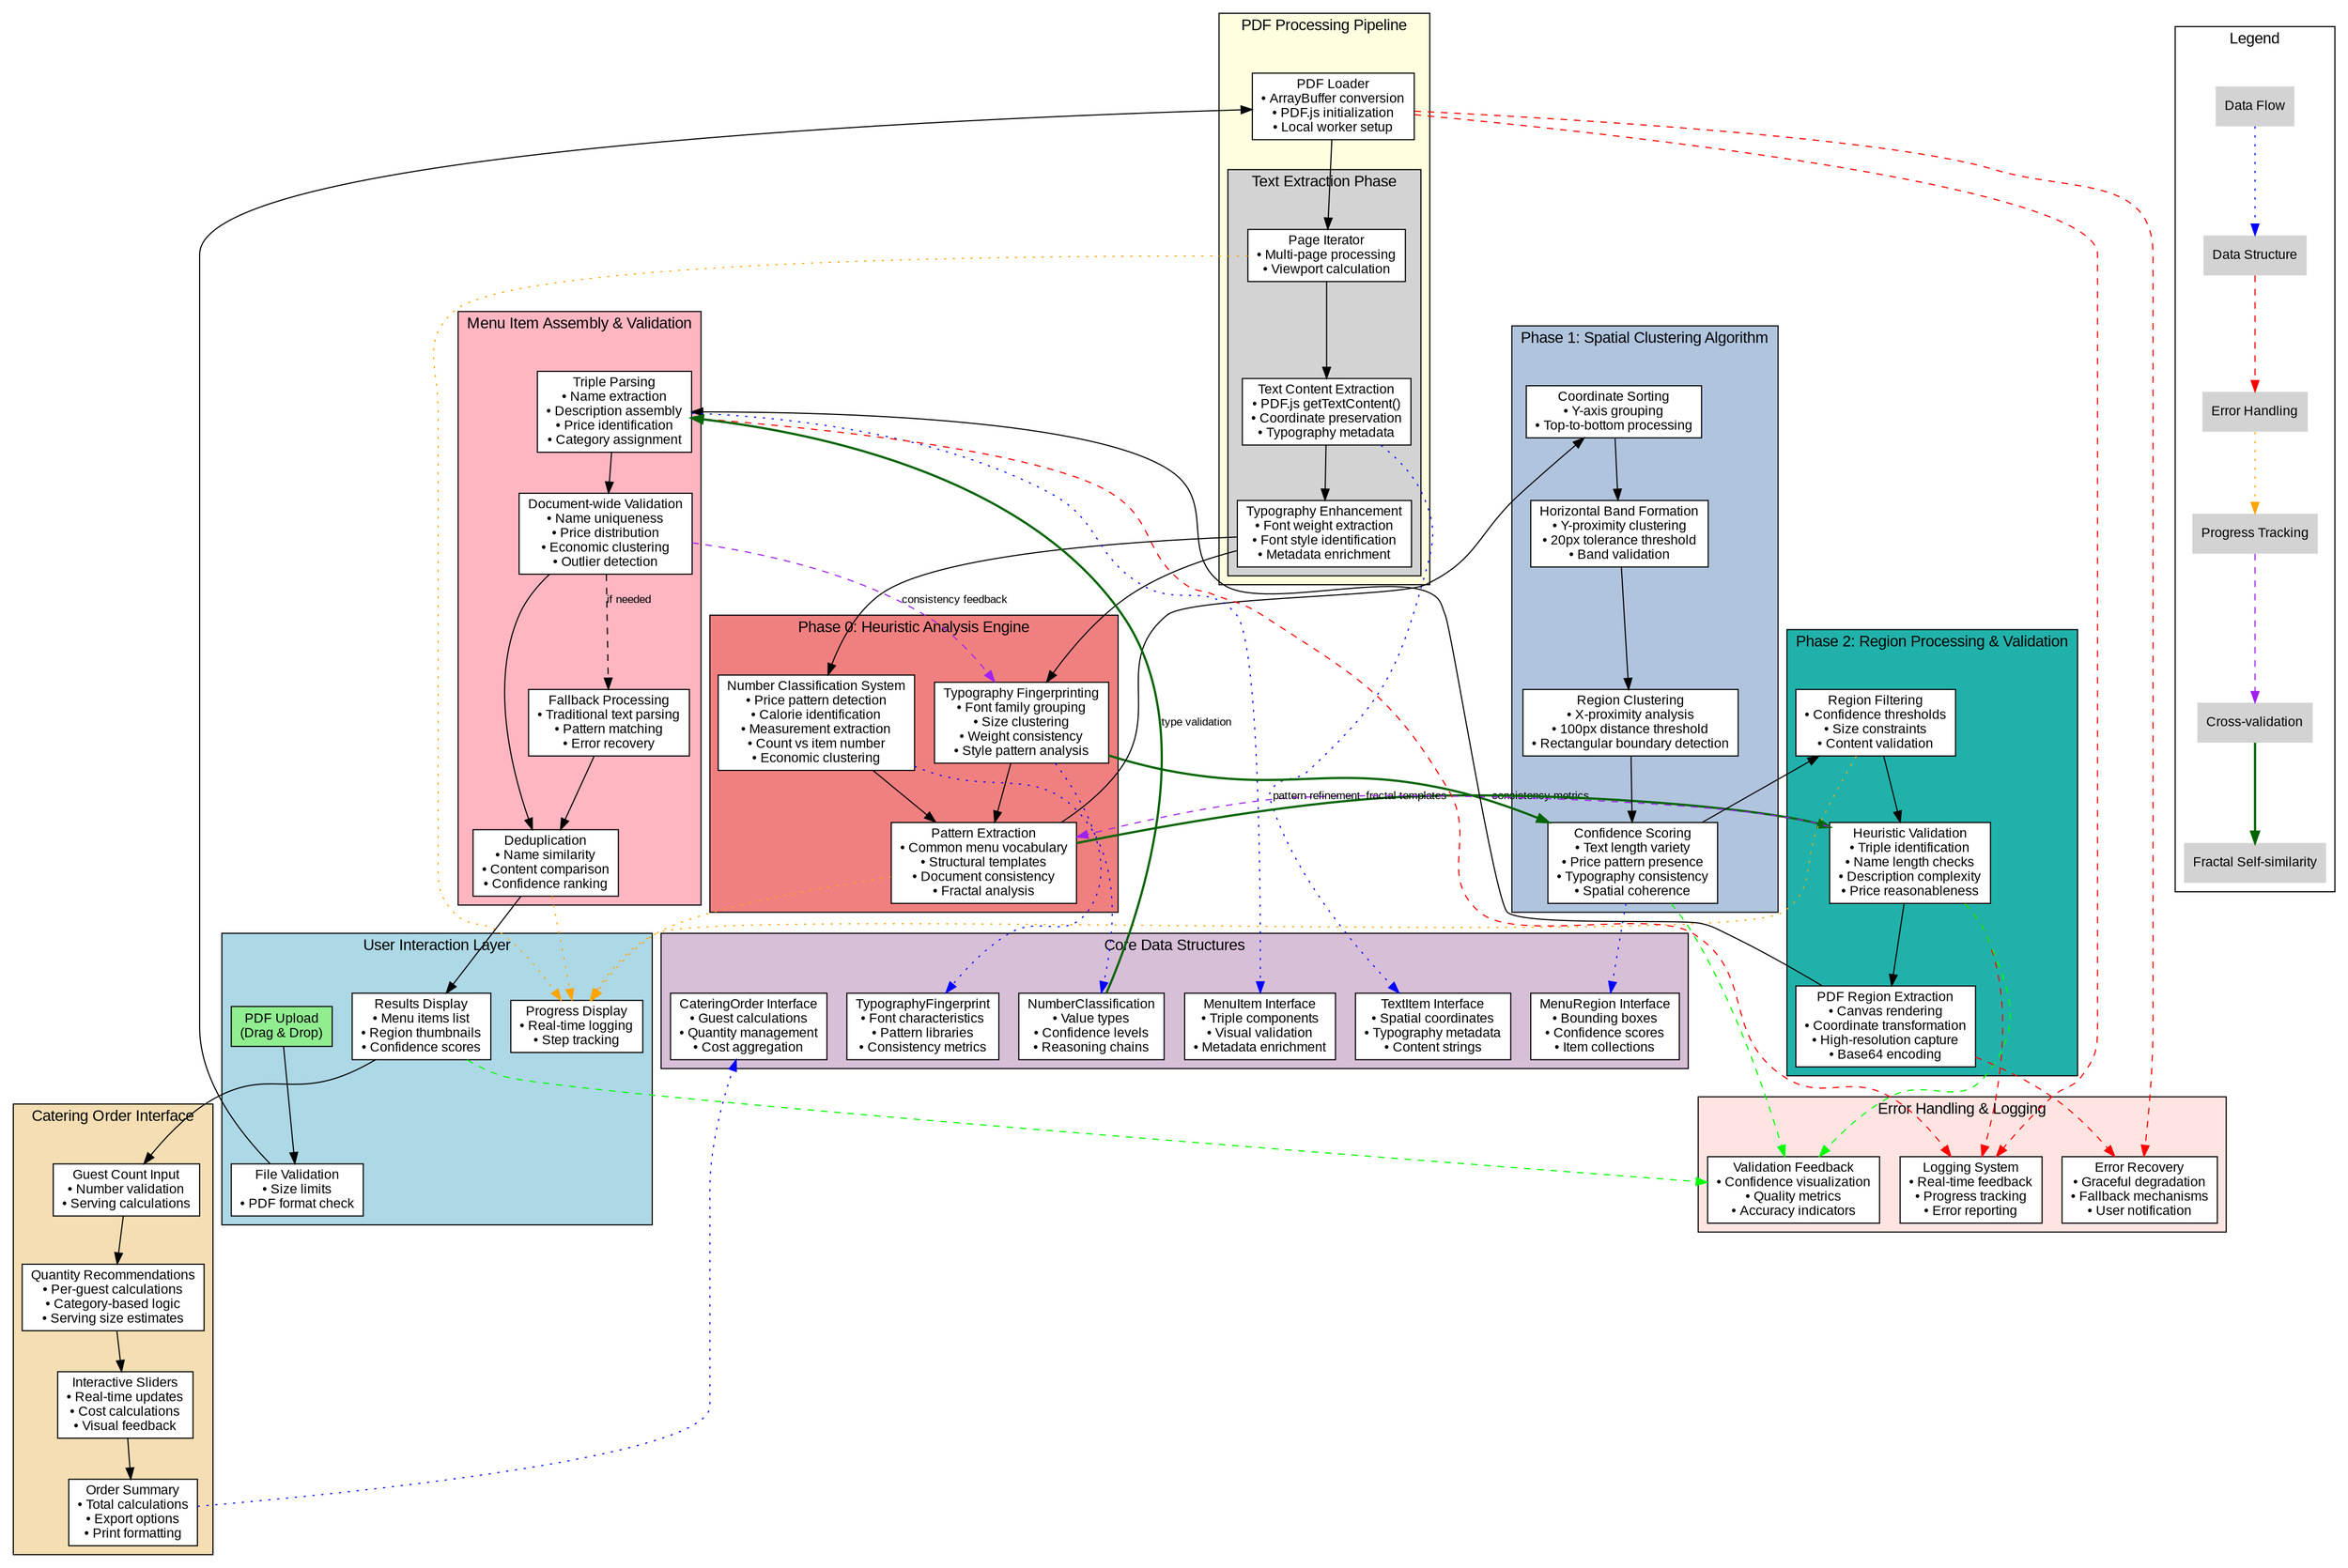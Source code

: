 digraph MenuParsingArchitecture {
    // Graph configuration
    rankdir=TB;
    fontname="Arial";
    fontsize=14;
    node [fontname="Arial", fontsize=12, shape=box, style=filled];
    edge [fontname="Arial", fontsize=10];
    
    // Color scheme for different components
    subgraph cluster_user_interaction {
        label="User Interaction Layer";
        style=filled;
        fillcolor=lightblue;
        
        user_upload [label="PDF Upload\n(Drag & Drop)", fillcolor=lightgreen];
        file_validation [label="File Validation\n• Size limits\n• PDF format check", fillcolor=white];
        progress_display [label="Progress Display\n• Real-time logging\n• Step tracking", fillcolor=white];
        results_display [label="Results Display\n• Menu items list\n• Region thumbnails\n• Confidence scores", fillcolor=white];
    }
    
    subgraph cluster_pdf_processing {
        label="PDF Processing Pipeline";
        style=filled;
        fillcolor=lightyellow;
        
        pdf_loader [label="PDF Loader\n• ArrayBuffer conversion\n• PDF.js initialization\n• Local worker setup", fillcolor=white];
        
        subgraph cluster_text_extraction {
            label="Text Extraction Phase";
            style=filled;
            fillcolor=lightgray;
            
            page_iterator [label="Page Iterator\n• Multi-page processing\n• Viewport calculation", fillcolor=white];
            text_content_extract [label="Text Content Extraction\n• PDF.js getTextContent()\n• Coordinate preservation\n• Typography metadata", fillcolor=white];
            typography_enhancement [label="Typography Enhancement\n• Font weight extraction\n• Font style identification\n• Metadata enrichment", fillcolor=white];
        }
    }
    
    subgraph cluster_heuristic_analysis {
        label="Phase 0: Heuristic Analysis Engine";
        style=filled;
        fillcolor=lightcoral;
        
        number_classifier [label="Number Classification System\n• Price pattern detection\n• Calorie identification\n• Measurement extraction\n• Count vs item number\n• Economic clustering", fillcolor=white];
        
        typography_fingerprinting [label="Typography Fingerprinting\n• Font family grouping\n• Size clustering\n• Weight consistency\n• Style pattern analysis", fillcolor=white];
        
        pattern_extraction [label="Pattern Extraction\n• Common menu vocabulary\n• Structural templates\n• Document consistency\n• Fractal analysis", fillcolor=white];
    }
    
    subgraph cluster_spatial_clustering {
        label="Phase 1: Spatial Clustering Algorithm";
        style=filled;
        fillcolor=lightsteelblue;
        
        coordinate_sorting [label="Coordinate Sorting\n• Y-axis grouping\n• Top-to-bottom processing", fillcolor=white];
        
        horizontal_banding [label="Horizontal Band Formation\n• Y-proximity clustering\n• 20px tolerance threshold\n• Band validation", fillcolor=white];
        
        region_clustering [label="Region Clustering\n• X-proximity analysis\n• 100px distance threshold\n• Rectangular boundary detection", fillcolor=white];
        
        confidence_scoring [label="Confidence Scoring\n• Text length variety\n• Price pattern presence\n• Typography consistency\n• Spatial coherence", fillcolor=white];
    }
    
    subgraph cluster_region_processing {
        label="Phase 2: Region Processing & Validation";
        style=filled;
        fillcolor=lightseagreen;
        
        region_filtering [label="Region Filtering\n• Confidence thresholds\n• Size constraints\n• Content validation", fillcolor=white];
        
        heuristic_validation [label="Heuristic Validation\n• Triple identification\n• Name length checks\n• Description complexity\n• Price reasonableness", fillcolor=white];
        
        image_extraction [label="PDF Region Extraction\n• Canvas rendering\n• Coordinate transformation\n• High-resolution capture\n• Base64 encoding", fillcolor=white];
    }
    
    subgraph cluster_menu_item_assembly {
        label="Menu Item Assembly & Validation";
        style=filled;
        fillcolor=lightpink;
        
        triple_parsing [label="Triple Parsing\n• Name extraction\n• Description assembly\n• Price identification\n• Category assignment", fillcolor=white];
        
        document_validation [label="Document-wide Validation\n• Name uniqueness\n• Price distribution\n• Economic clustering\n• Outlier detection", fillcolor=white];
        
        fallback_processing [label="Fallback Processing\n• Traditional text parsing\n• Pattern matching\n• Error recovery", fillcolor=white];
        
        deduplication [label="Deduplication\n• Name similarity\n• Content comparison\n• Confidence ranking", fillcolor=white];
    }
    
    subgraph cluster_catering_interface {
        label="Catering Order Interface";
        style=filled;
        fillcolor=wheat;
        
        guest_count_input [label="Guest Count Input\n• Number validation\n• Serving calculations", fillcolor=white];
        
        quantity_recommendations [label="Quantity Recommendations\n• Per-guest calculations\n• Category-based logic\n• Serving size estimates", fillcolor=white];
        
        interactive_sliders [label="Interactive Sliders\n• Real-time updates\n• Cost calculations\n• Visual feedback", fillcolor=white];
        
        order_summary [label="Order Summary\n• Total calculations\n• Export options\n• Print formatting", fillcolor=white];
    }
    
    // Data structures and interfaces
    subgraph cluster_data_structures {
        label="Core Data Structures";
        style=filled;
        fillcolor=thistle;
        
        text_item [label="TextItem Interface\n• Spatial coordinates\n• Typography metadata\n• Content strings", fillcolor=white];
        
        menu_region [label="MenuRegion Interface\n• Bounding boxes\n• Confidence scores\n• Item collections", fillcolor=white];
        
        number_classification [label="NumberClassification\n• Value types\n• Confidence levels\n• Reasoning chains", fillcolor=white];
        
        typography_fingerprint [label="TypographyFingerprint\n• Font characteristics\n• Pattern libraries\n• Consistency metrics", fillcolor=white];
        
        menu_item [label="MenuItem Interface\n• Triple components\n• Visual validation\n• Metadata enrichment", fillcolor=white];
        
        catering_order [label="CateringOrder Interface\n• Guest calculations\n• Quantity management\n• Cost aggregation", fillcolor=white];
    }
    
    // Error handling and logging
    subgraph cluster_error_handling {
        label="Error Handling & Logging";
        style=filled;
        fillcolor=mistyrose;
        
        logging_system [label="Logging System\n• Real-time feedback\n• Progress tracking\n• Error reporting", fillcolor=white];
        
        error_recovery [label="Error Recovery\n• Graceful degradation\n• Fallback mechanisms\n• User notification", fillcolor=white];
        
        validation_feedback [label="Validation Feedback\n• Confidence visualization\n• Quality metrics\n• Accuracy indicators", fillcolor=white];
    }
    
    // Flow connections - User Interaction
    user_upload -> file_validation;
    file_validation -> pdf_loader;
    
    // Flow connections - PDF Processing
    pdf_loader -> page_iterator;
    page_iterator -> text_content_extract;
    text_content_extract -> typography_enhancement;
    
    // Flow connections - Heuristic Analysis
    typography_enhancement -> number_classifier;
    typography_enhancement -> typography_fingerprinting;
    number_classifier -> pattern_extraction;
    typography_fingerprinting -> pattern_extraction;
    
    // Flow connections - Spatial Clustering
    pattern_extraction -> coordinate_sorting;
    coordinate_sorting -> horizontal_banding;
    horizontal_banding -> region_clustering;
    region_clustering -> confidence_scoring;
    
    // Flow connections - Region Processing
    confidence_scoring -> region_filtering;
    region_filtering -> heuristic_validation;
    heuristic_validation -> image_extraction;
    
    // Flow connections - Menu Item Assembly
    image_extraction -> triple_parsing;
    triple_parsing -> document_validation;
    document_validation -> fallback_processing [style=dashed, label="if needed"];
    document_validation -> deduplication;
    fallback_processing -> deduplication;
    
    // Flow connections - Catering Interface
    deduplication -> results_display;
    results_display -> guest_count_input;
    guest_count_input -> quantity_recommendations;
    quantity_recommendations -> interactive_sliders;
    interactive_sliders -> order_summary;
    
    // Data structure relationships
    text_content_extract -> text_item [style=dotted, color=blue];
    confidence_scoring -> menu_region [style=dotted, color=blue];
    number_classifier -> number_classification [style=dotted, color=blue];
    typography_fingerprinting -> typography_fingerprint [style=dotted, color=blue];
    triple_parsing -> menu_item [style=dotted, color=blue];
    order_summary -> catering_order [style=dotted, color=blue];
    
    // Logging and error handling connections
    pdf_loader -> logging_system [style=dashed, color=red];
    heuristic_validation -> logging_system [style=dashed, color=red];
    triple_parsing -> logging_system [style=dashed, color=red];
    
    pdf_loader -> error_recovery [style=dashed, color=red];
    image_extraction -> error_recovery [style=dashed, color=red];
    
    confidence_scoring -> validation_feedback [style=dashed, color=green];
    heuristic_validation -> validation_feedback [style=dashed, color=green];
    results_display -> validation_feedback [style=dashed, color=green];
    
    // Progress tracking
    page_iterator -> progress_display [style=dotted, color=orange];
    pattern_extraction -> progress_display [style=dotted, color=orange];
    region_filtering -> progress_display [style=dotted, color=orange];
    deduplication -> progress_display [style=dotted, color=orange];
    
    // Cross-validation and feedback loops
    heuristic_validation -> pattern_extraction [style=dashed, color=purple, label="pattern refinement"];
    document_validation -> typography_fingerprinting [style=dashed, color=purple, label="consistency feedback"];
    
    // Fractal self-similarity connections
    pattern_extraction -> heuristic_validation [style=bold, color=darkgreen, label="fractal templates"];
    typography_fingerprinting -> confidence_scoring [style=bold, color=darkgreen, label="consistency metrics"];
    number_classification -> triple_parsing [style=bold, color=darkgreen, label="type validation"];
    
    // Legend
    subgraph cluster_legend {
        label="Legend";
        style=filled;
        fillcolor=white;
        
        legend_flow [label="Data Flow", shape=plaintext];
        legend_data [label="Data Structure", shape=plaintext];
        legend_error [label="Error Handling", shape=plaintext];
        legend_progress [label="Progress Tracking", shape=plaintext];
        legend_feedback [label="Cross-validation", shape=plaintext];
        legend_fractal [label="Fractal Self-similarity", shape=plaintext];
        
        legend_flow -> legend_data [style=dotted, color=blue];
        legend_data -> legend_error [style=dashed, color=red];
        legend_error -> legend_progress [style=dotted, color=orange];
        legend_progress -> legend_feedback [style=dashed, color=purple];
        legend_feedback -> legend_fractal [style=bold, color=darkgreen];
    }
}
